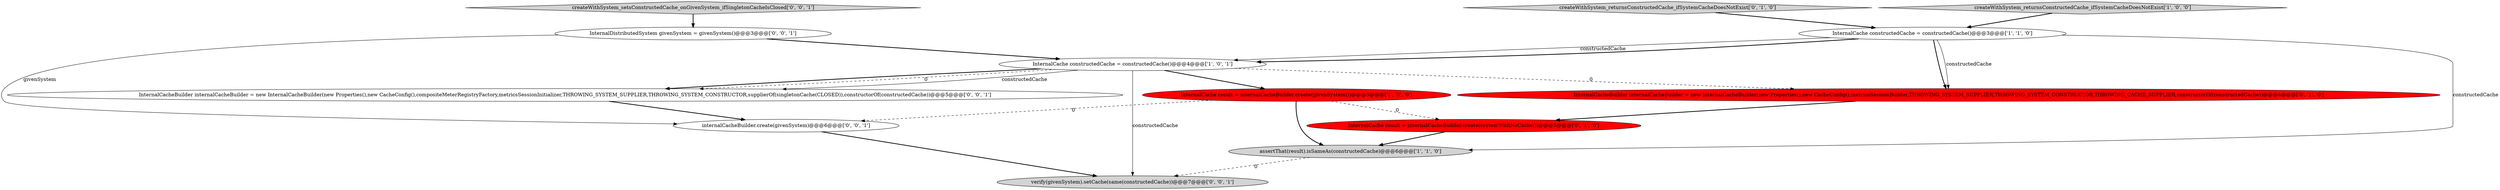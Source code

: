 digraph {
4 [style = filled, label = "InternalCache result = internalCacheBuilder.create(givenSystem())@@@5@@@['1', '0', '0']", fillcolor = red, shape = ellipse image = "AAA1AAABBB1BBB"];
0 [style = filled, label = "assertThat(result).isSameAs(constructedCache)@@@6@@@['1', '1', '0']", fillcolor = lightgray, shape = ellipse image = "AAA0AAABBB1BBB"];
9 [style = filled, label = "internalCacheBuilder.create(givenSystem)@@@6@@@['0', '0', '1']", fillcolor = white, shape = ellipse image = "AAA0AAABBB3BBB"];
3 [style = filled, label = "InternalCache constructedCache = constructedCache()@@@4@@@['1', '0', '1']", fillcolor = white, shape = ellipse image = "AAA0AAABBB1BBB"];
8 [style = filled, label = "verify(givenSystem).setCache(same(constructedCache))@@@7@@@['0', '0', '1']", fillcolor = lightgray, shape = ellipse image = "AAA0AAABBB3BBB"];
10 [style = filled, label = "createWithSystem_setsConstructedCache_onGivenSystem_ifSingletonCacheIsClosed['0', '0', '1']", fillcolor = lightgray, shape = diamond image = "AAA0AAABBB3BBB"];
12 [style = filled, label = "InternalCacheBuilder internalCacheBuilder = new InternalCacheBuilder(new Properties(),new CacheConfig(),compositeMeterRegistryFactory,metricsSessionInitializer,THROWING_SYSTEM_SUPPLIER,THROWING_SYSTEM_CONSTRUCTOR,supplierOf(singletonCache(CLOSED)),constructorOf(constructedCache))@@@5@@@['0', '0', '1']", fillcolor = white, shape = ellipse image = "AAA0AAABBB3BBB"];
11 [style = filled, label = "InternalDistributedSystem givenSystem = givenSystem()@@@3@@@['0', '0', '1']", fillcolor = white, shape = ellipse image = "AAA0AAABBB3BBB"];
2 [style = filled, label = "createWithSystem_returnsConstructedCache_ifSystemCacheDoesNotExist['1', '0', '0']", fillcolor = lightgray, shape = diamond image = "AAA0AAABBB1BBB"];
7 [style = filled, label = "createWithSystem_returnsConstructedCache_ifSystemCacheDoesNotExist['0', '1', '0']", fillcolor = lightgray, shape = diamond image = "AAA0AAABBB2BBB"];
5 [style = filled, label = "InternalCacheBuilder internalCacheBuilder = new InternalCacheBuilder(new Properties(),new CacheConfig(),metricsSessionBuilder,THROWING_SYSTEM_SUPPLIER,THROWING_SYSTEM_CONSTRUCTOR,THROWING_CACHE_SUPPLIER,constructorOf(constructedCache))@@@4@@@['0', '1', '0']", fillcolor = red, shape = ellipse image = "AAA1AAABBB2BBB"];
6 [style = filled, label = "InternalCache result = internalCacheBuilder.create(systemWithNoCache())@@@5@@@['0', '1', '0']", fillcolor = red, shape = ellipse image = "AAA1AAABBB2BBB"];
1 [style = filled, label = "InternalCache constructedCache = constructedCache()@@@3@@@['1', '1', '0']", fillcolor = white, shape = ellipse image = "AAA0AAABBB1BBB"];
1->5 [style = bold, label=""];
3->5 [style = dashed, label="0"];
11->9 [style = solid, label="givenSystem"];
7->1 [style = bold, label=""];
3->8 [style = solid, label="constructedCache"];
2->1 [style = bold, label=""];
1->3 [style = solid, label="constructedCache"];
1->3 [style = bold, label=""];
6->0 [style = bold, label=""];
3->12 [style = bold, label=""];
4->6 [style = dashed, label="0"];
12->9 [style = bold, label=""];
9->8 [style = bold, label=""];
3->4 [style = bold, label=""];
4->0 [style = bold, label=""];
4->9 [style = dashed, label="0"];
1->0 [style = solid, label="constructedCache"];
3->12 [style = dashed, label="0"];
5->6 [style = bold, label=""];
3->12 [style = solid, label="constructedCache"];
11->3 [style = bold, label=""];
1->5 [style = solid, label="constructedCache"];
0->8 [style = dashed, label="0"];
10->11 [style = bold, label=""];
}

